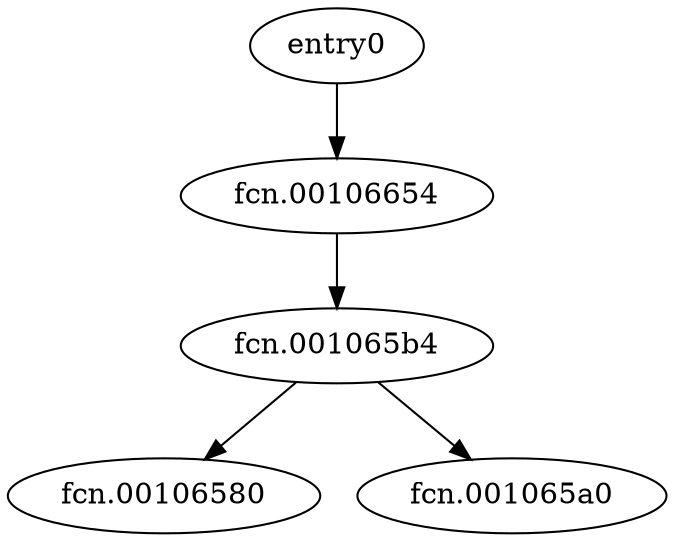 digraph code {
  "0x00105a48" [label="entry0"];
  "0x00105a48" -> "0x00106654";
  "0x00106654" [label="fcn.00106654"];
  "0x00106654" [label="fcn.00106654"];
  "0x00106654" -> "0x001065b4";
  "0x001065b4" [label="fcn.001065b4"];
  "0x001065b4" [label="fcn.001065b4"];
  "0x001065b4" -> "0x00106580";
  "0x00106580" [label="fcn.00106580"];
  "0x001065b4" -> "0x001065a0";
  "0x001065a0" [label="fcn.001065a0"];
}